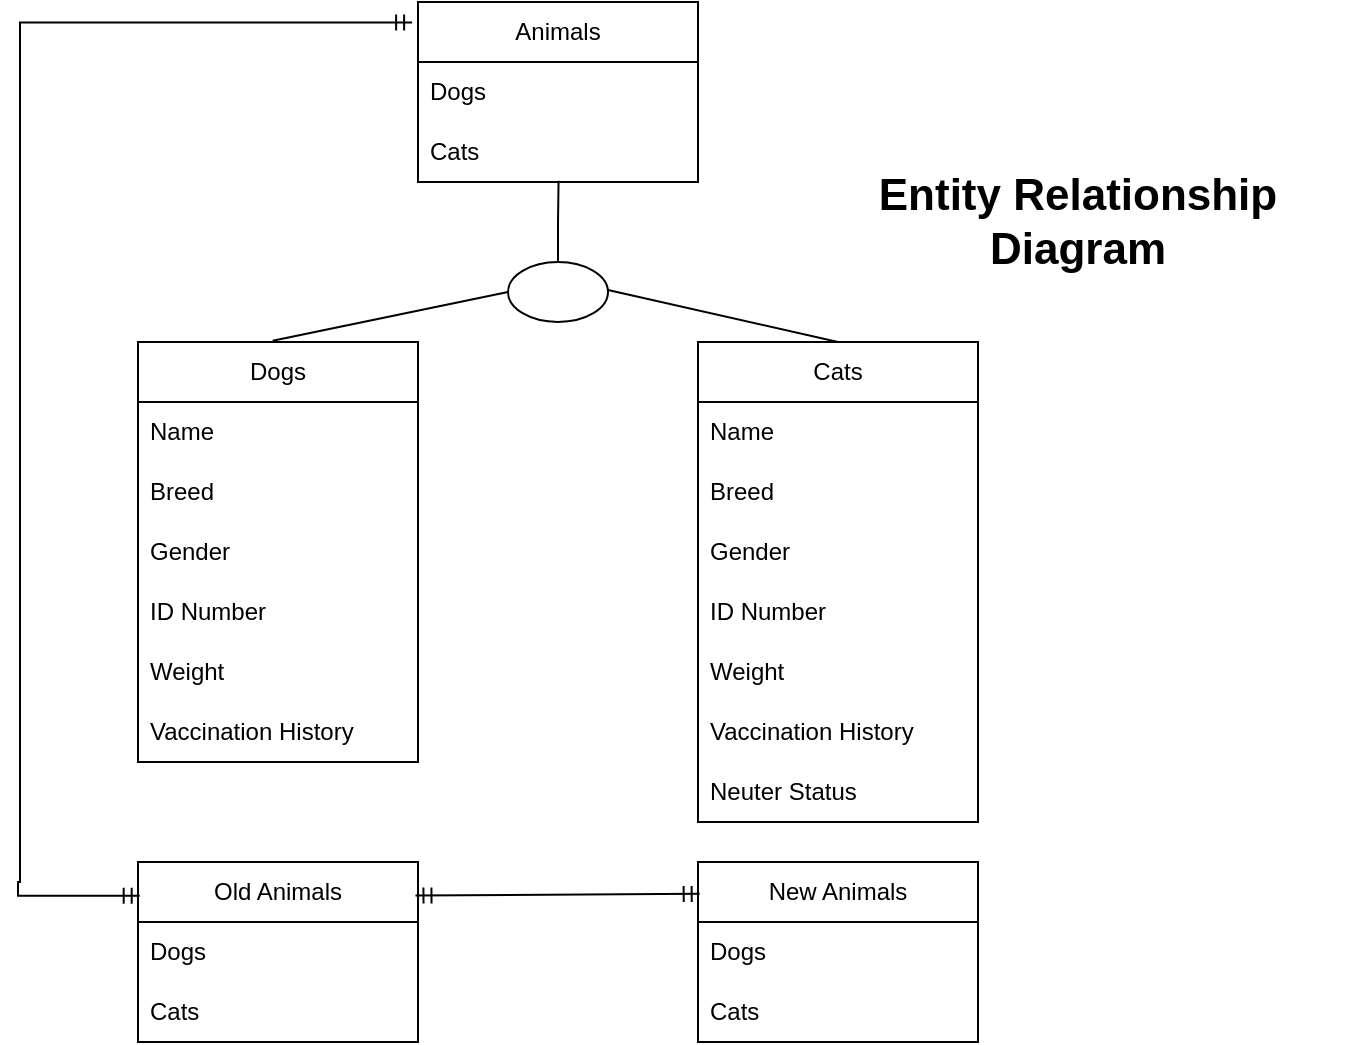 <mxfile version="22.0.4" type="github">
  <diagram id="R2lEEEUBdFMjLlhIrx00" name="Page-1">
    <mxGraphModel dx="1136" dy="594" grid="1" gridSize="10" guides="1" tooltips="1" connect="1" arrows="1" fold="1" page="1" pageScale="1" pageWidth="850" pageHeight="1100" math="0" shadow="0" extFonts="Permanent Marker^https://fonts.googleapis.com/css?family=Permanent+Marker">
      <root>
        <mxCell id="0" />
        <mxCell id="1" parent="0" />
        <mxCell id="dEltueVvxOYoqSFtJGY3-1" value="Animals" style="swimlane;fontStyle=0;childLayout=stackLayout;horizontal=1;startSize=30;horizontalStack=0;resizeParent=1;resizeParentMax=0;resizeLast=0;collapsible=1;marginBottom=0;whiteSpace=wrap;html=1;" parent="1" vertex="1">
          <mxGeometry x="370" y="60" width="140" height="90" as="geometry" />
        </mxCell>
        <mxCell id="dEltueVvxOYoqSFtJGY3-3" value="Dogs" style="text;strokeColor=none;fillColor=none;align=left;verticalAlign=middle;spacingLeft=4;spacingRight=4;overflow=hidden;points=[[0,0.5],[1,0.5]];portConstraint=eastwest;rotatable=0;whiteSpace=wrap;html=1;" parent="dEltueVvxOYoqSFtJGY3-1" vertex="1">
          <mxGeometry y="30" width="140" height="30" as="geometry" />
        </mxCell>
        <mxCell id="dEltueVvxOYoqSFtJGY3-4" value="Cats" style="text;strokeColor=none;fillColor=none;align=left;verticalAlign=middle;spacingLeft=4;spacingRight=4;overflow=hidden;points=[[0,0.5],[1,0.5]];portConstraint=eastwest;rotatable=0;whiteSpace=wrap;html=1;" parent="dEltueVvxOYoqSFtJGY3-1" vertex="1">
          <mxGeometry y="60" width="140" height="30" as="geometry" />
        </mxCell>
        <mxCell id="dEltueVvxOYoqSFtJGY3-6" value="Dogs" style="swimlane;fontStyle=0;childLayout=stackLayout;horizontal=1;startSize=30;horizontalStack=0;resizeParent=1;resizeParentMax=0;resizeLast=0;collapsible=1;marginBottom=0;whiteSpace=wrap;html=1;" parent="1" vertex="1">
          <mxGeometry x="230" y="230" width="140" height="210" as="geometry" />
        </mxCell>
        <mxCell id="dEltueVvxOYoqSFtJGY3-7" value="Name" style="text;strokeColor=none;fillColor=none;align=left;verticalAlign=middle;spacingLeft=4;spacingRight=4;overflow=hidden;points=[[0,0.5],[1,0.5]];portConstraint=eastwest;rotatable=0;whiteSpace=wrap;html=1;" parent="dEltueVvxOYoqSFtJGY3-6" vertex="1">
          <mxGeometry y="30" width="140" height="30" as="geometry" />
        </mxCell>
        <mxCell id="dEltueVvxOYoqSFtJGY3-8" value="Breed" style="text;strokeColor=none;fillColor=none;align=left;verticalAlign=middle;spacingLeft=4;spacingRight=4;overflow=hidden;points=[[0,0.5],[1,0.5]];portConstraint=eastwest;rotatable=0;whiteSpace=wrap;html=1;" parent="dEltueVvxOYoqSFtJGY3-6" vertex="1">
          <mxGeometry y="60" width="140" height="30" as="geometry" />
        </mxCell>
        <mxCell id="dEltueVvxOYoqSFtJGY3-13" value="Gender" style="text;strokeColor=none;fillColor=none;align=left;verticalAlign=middle;spacingLeft=4;spacingRight=4;overflow=hidden;points=[[0,0.5],[1,0.5]];portConstraint=eastwest;rotatable=0;whiteSpace=wrap;html=1;" parent="dEltueVvxOYoqSFtJGY3-6" vertex="1">
          <mxGeometry y="90" width="140" height="30" as="geometry" />
        </mxCell>
        <mxCell id="dEltueVvxOYoqSFtJGY3-30" value="ID Number" style="text;strokeColor=none;fillColor=none;align=left;verticalAlign=middle;spacingLeft=4;spacingRight=4;overflow=hidden;points=[[0,0.5],[1,0.5]];portConstraint=eastwest;rotatable=0;whiteSpace=wrap;html=1;" parent="dEltueVvxOYoqSFtJGY3-6" vertex="1">
          <mxGeometry y="120" width="140" height="30" as="geometry" />
        </mxCell>
        <mxCell id="dEltueVvxOYoqSFtJGY3-41" value="Weight" style="text;strokeColor=none;fillColor=none;align=left;verticalAlign=middle;spacingLeft=4;spacingRight=4;overflow=hidden;points=[[0,0.5],[1,0.5]];portConstraint=eastwest;rotatable=0;whiteSpace=wrap;html=1;" parent="dEltueVvxOYoqSFtJGY3-6" vertex="1">
          <mxGeometry y="150" width="140" height="30" as="geometry" />
        </mxCell>
        <mxCell id="dEltueVvxOYoqSFtJGY3-40" value="Vaccination History" style="text;strokeColor=none;fillColor=none;align=left;verticalAlign=middle;spacingLeft=4;spacingRight=4;overflow=hidden;points=[[0,0.5],[1,0.5]];portConstraint=eastwest;rotatable=0;whiteSpace=wrap;html=1;" parent="dEltueVvxOYoqSFtJGY3-6" vertex="1">
          <mxGeometry y="180" width="140" height="30" as="geometry" />
        </mxCell>
        <mxCell id="dEltueVvxOYoqSFtJGY3-31" value="Cats" style="swimlane;fontStyle=0;childLayout=stackLayout;horizontal=1;startSize=30;horizontalStack=0;resizeParent=1;resizeParentMax=0;resizeLast=0;collapsible=1;marginBottom=0;whiteSpace=wrap;html=1;" parent="1" vertex="1">
          <mxGeometry x="510" y="230" width="140" height="240" as="geometry" />
        </mxCell>
        <mxCell id="dEltueVvxOYoqSFtJGY3-32" value="Name" style="text;strokeColor=none;fillColor=none;align=left;verticalAlign=middle;spacingLeft=4;spacingRight=4;overflow=hidden;points=[[0,0.5],[1,0.5]];portConstraint=eastwest;rotatable=0;whiteSpace=wrap;html=1;" parent="dEltueVvxOYoqSFtJGY3-31" vertex="1">
          <mxGeometry y="30" width="140" height="30" as="geometry" />
        </mxCell>
        <mxCell id="dEltueVvxOYoqSFtJGY3-33" value="Breed" style="text;strokeColor=none;fillColor=none;align=left;verticalAlign=middle;spacingLeft=4;spacingRight=4;overflow=hidden;points=[[0,0.5],[1,0.5]];portConstraint=eastwest;rotatable=0;whiteSpace=wrap;html=1;" parent="dEltueVvxOYoqSFtJGY3-31" vertex="1">
          <mxGeometry y="60" width="140" height="30" as="geometry" />
        </mxCell>
        <mxCell id="dEltueVvxOYoqSFtJGY3-34" value="Gender" style="text;strokeColor=none;fillColor=none;align=left;verticalAlign=middle;spacingLeft=4;spacingRight=4;overflow=hidden;points=[[0,0.5],[1,0.5]];portConstraint=eastwest;rotatable=0;whiteSpace=wrap;html=1;" parent="dEltueVvxOYoqSFtJGY3-31" vertex="1">
          <mxGeometry y="90" width="140" height="30" as="geometry" />
        </mxCell>
        <mxCell id="dEltueVvxOYoqSFtJGY3-35" value="ID Number" style="text;strokeColor=none;fillColor=none;align=left;verticalAlign=middle;spacingLeft=4;spacingRight=4;overflow=hidden;points=[[0,0.5],[1,0.5]];portConstraint=eastwest;rotatable=0;whiteSpace=wrap;html=1;" parent="dEltueVvxOYoqSFtJGY3-31" vertex="1">
          <mxGeometry y="120" width="140" height="30" as="geometry" />
        </mxCell>
        <mxCell id="dEltueVvxOYoqSFtJGY3-37" value="Weight" style="text;strokeColor=none;fillColor=none;align=left;verticalAlign=middle;spacingLeft=4;spacingRight=4;overflow=hidden;points=[[0,0.5],[1,0.5]];portConstraint=eastwest;rotatable=0;whiteSpace=wrap;html=1;" parent="dEltueVvxOYoqSFtJGY3-31" vertex="1">
          <mxGeometry y="150" width="140" height="30" as="geometry" />
        </mxCell>
        <mxCell id="dEltueVvxOYoqSFtJGY3-42" value="Vaccination History" style="text;strokeColor=none;fillColor=none;align=left;verticalAlign=middle;spacingLeft=4;spacingRight=4;overflow=hidden;points=[[0,0.5],[1,0.5]];portConstraint=eastwest;rotatable=0;whiteSpace=wrap;html=1;" parent="dEltueVvxOYoqSFtJGY3-31" vertex="1">
          <mxGeometry y="180" width="140" height="30" as="geometry" />
        </mxCell>
        <mxCell id="dEltueVvxOYoqSFtJGY3-36" value="Neuter Status" style="text;strokeColor=none;fillColor=none;align=left;verticalAlign=middle;spacingLeft=4;spacingRight=4;overflow=hidden;points=[[0,0.5],[1,0.5]];portConstraint=eastwest;rotatable=0;whiteSpace=wrap;html=1;" parent="dEltueVvxOYoqSFtJGY3-31" vertex="1">
          <mxGeometry y="210" width="140" height="30" as="geometry" />
        </mxCell>
        <mxCell id="dEltueVvxOYoqSFtJGY3-43" value="" style="ellipse;whiteSpace=wrap;html=1;align=center;" parent="1" vertex="1">
          <mxGeometry x="415" y="190" width="50" height="30" as="geometry" />
        </mxCell>
        <mxCell id="dEltueVvxOYoqSFtJGY3-44" value="" style="endArrow=none;html=1;rounded=0;exitX=0.502;exitY=0.978;exitDx=0;exitDy=0;exitPerimeter=0;entryX=0.5;entryY=0;entryDx=0;entryDy=0;" parent="1" source="dEltueVvxOYoqSFtJGY3-4" target="dEltueVvxOYoqSFtJGY3-43" edge="1">
          <mxGeometry relative="1" as="geometry">
            <mxPoint x="410" y="440" as="sourcePoint" />
            <mxPoint x="570" y="440" as="targetPoint" />
            <Array as="points">
              <mxPoint x="440" y="170" />
            </Array>
          </mxGeometry>
        </mxCell>
        <mxCell id="dEltueVvxOYoqSFtJGY3-46" value="" style="endArrow=none;html=1;rounded=0;exitX=0.481;exitY=-0.003;exitDx=0;exitDy=0;exitPerimeter=0;entryX=0;entryY=0.5;entryDx=0;entryDy=0;" parent="1" source="dEltueVvxOYoqSFtJGY3-6" target="dEltueVvxOYoqSFtJGY3-43" edge="1">
          <mxGeometry width="50" height="50" relative="1" as="geometry">
            <mxPoint x="540" y="230" as="sourcePoint" />
            <mxPoint x="590" y="180" as="targetPoint" />
          </mxGeometry>
        </mxCell>
        <mxCell id="dEltueVvxOYoqSFtJGY3-47" value="" style="endArrow=none;html=1;rounded=0;exitX=0.481;exitY=-0.003;exitDx=0;exitDy=0;exitPerimeter=0;entryX=0.5;entryY=0;entryDx=0;entryDy=0;" parent="1" target="dEltueVvxOYoqSFtJGY3-31" edge="1">
          <mxGeometry width="50" height="50" relative="1" as="geometry">
            <mxPoint x="465" y="204" as="sourcePoint" />
            <mxPoint x="583" y="180" as="targetPoint" />
          </mxGeometry>
        </mxCell>
        <mxCell id="CM0C7F6Bp6yxhQJi3UiG-1" value="Entity Relationship Diagram" style="text;html=1;strokeColor=none;fillColor=none;align=center;verticalAlign=middle;whiteSpace=wrap;rounded=0;fontStyle=1;fontColor=default;fontSize=22;" vertex="1" parent="1">
          <mxGeometry x="560" y="130" width="280" height="80" as="geometry" />
        </mxCell>
        <mxCell id="CM0C7F6Bp6yxhQJi3UiG-35" value="New Animals" style="swimlane;fontStyle=0;childLayout=stackLayout;horizontal=1;startSize=30;horizontalStack=0;resizeParent=1;resizeParentMax=0;resizeLast=0;collapsible=1;marginBottom=0;whiteSpace=wrap;html=1;" vertex="1" parent="1">
          <mxGeometry x="510" y="490" width="140" height="90" as="geometry" />
        </mxCell>
        <mxCell id="CM0C7F6Bp6yxhQJi3UiG-36" value="Dogs" style="text;strokeColor=none;fillColor=none;align=left;verticalAlign=middle;spacingLeft=4;spacingRight=4;overflow=hidden;points=[[0,0.5],[1,0.5]];portConstraint=eastwest;rotatable=0;whiteSpace=wrap;html=1;" vertex="1" parent="CM0C7F6Bp6yxhQJi3UiG-35">
          <mxGeometry y="30" width="140" height="30" as="geometry" />
        </mxCell>
        <mxCell id="CM0C7F6Bp6yxhQJi3UiG-37" value="Cats" style="text;strokeColor=none;fillColor=none;align=left;verticalAlign=middle;spacingLeft=4;spacingRight=4;overflow=hidden;points=[[0,0.5],[1,0.5]];portConstraint=eastwest;rotatable=0;whiteSpace=wrap;html=1;" vertex="1" parent="CM0C7F6Bp6yxhQJi3UiG-35">
          <mxGeometry y="60" width="140" height="30" as="geometry" />
        </mxCell>
        <mxCell id="CM0C7F6Bp6yxhQJi3UiG-38" value="Old Animals" style="swimlane;fontStyle=0;childLayout=stackLayout;horizontal=1;startSize=30;horizontalStack=0;resizeParent=1;resizeParentMax=0;resizeLast=0;collapsible=1;marginBottom=0;whiteSpace=wrap;html=1;" vertex="1" parent="1">
          <mxGeometry x="230" y="490" width="140" height="90" as="geometry" />
        </mxCell>
        <mxCell id="CM0C7F6Bp6yxhQJi3UiG-39" value="Dogs" style="text;strokeColor=none;fillColor=none;align=left;verticalAlign=middle;spacingLeft=4;spacingRight=4;overflow=hidden;points=[[0,0.5],[1,0.5]];portConstraint=eastwest;rotatable=0;whiteSpace=wrap;html=1;" vertex="1" parent="CM0C7F6Bp6yxhQJi3UiG-38">
          <mxGeometry y="30" width="140" height="30" as="geometry" />
        </mxCell>
        <mxCell id="CM0C7F6Bp6yxhQJi3UiG-40" value="Cats" style="text;strokeColor=none;fillColor=none;align=left;verticalAlign=middle;spacingLeft=4;spacingRight=4;overflow=hidden;points=[[0,0.5],[1,0.5]];portConstraint=eastwest;rotatable=0;whiteSpace=wrap;html=1;" vertex="1" parent="CM0C7F6Bp6yxhQJi3UiG-38">
          <mxGeometry y="60" width="140" height="30" as="geometry" />
        </mxCell>
        <mxCell id="CM0C7F6Bp6yxhQJi3UiG-41" value="" style="edgeStyle=orthogonalEdgeStyle;fontSize=12;html=1;endArrow=ERmandOne;startArrow=ERmandOne;rounded=0;elbow=vertical;entryX=-0.021;entryY=0.114;entryDx=0;entryDy=0;entryPerimeter=0;exitX=0.006;exitY=0.188;exitDx=0;exitDy=0;exitPerimeter=0;" edge="1" parent="1" source="CM0C7F6Bp6yxhQJi3UiG-38" target="dEltueVvxOYoqSFtJGY3-1">
          <mxGeometry width="100" height="100" relative="1" as="geometry">
            <mxPoint x="70" y="330" as="sourcePoint" />
            <mxPoint x="170" y="230" as="targetPoint" />
            <Array as="points">
              <mxPoint x="170" y="507" />
              <mxPoint x="170" y="500" />
              <mxPoint x="171" y="500" />
              <mxPoint x="171" y="70" />
            </Array>
          </mxGeometry>
        </mxCell>
        <mxCell id="CM0C7F6Bp6yxhQJi3UiG-44" value="" style="fontSize=12;html=1;endArrow=ERmandOne;startArrow=ERmandOne;rounded=0;entryX=0.006;entryY=0.177;entryDx=0;entryDy=0;entryPerimeter=0;exitX=0.991;exitY=0.186;exitDx=0;exitDy=0;exitPerimeter=0;" edge="1" parent="1" source="CM0C7F6Bp6yxhQJi3UiG-38" target="CM0C7F6Bp6yxhQJi3UiG-35">
          <mxGeometry width="100" height="100" relative="1" as="geometry">
            <mxPoint x="180" y="620" as="sourcePoint" />
            <mxPoint x="280" y="520" as="targetPoint" />
          </mxGeometry>
        </mxCell>
      </root>
    </mxGraphModel>
  </diagram>
</mxfile>
